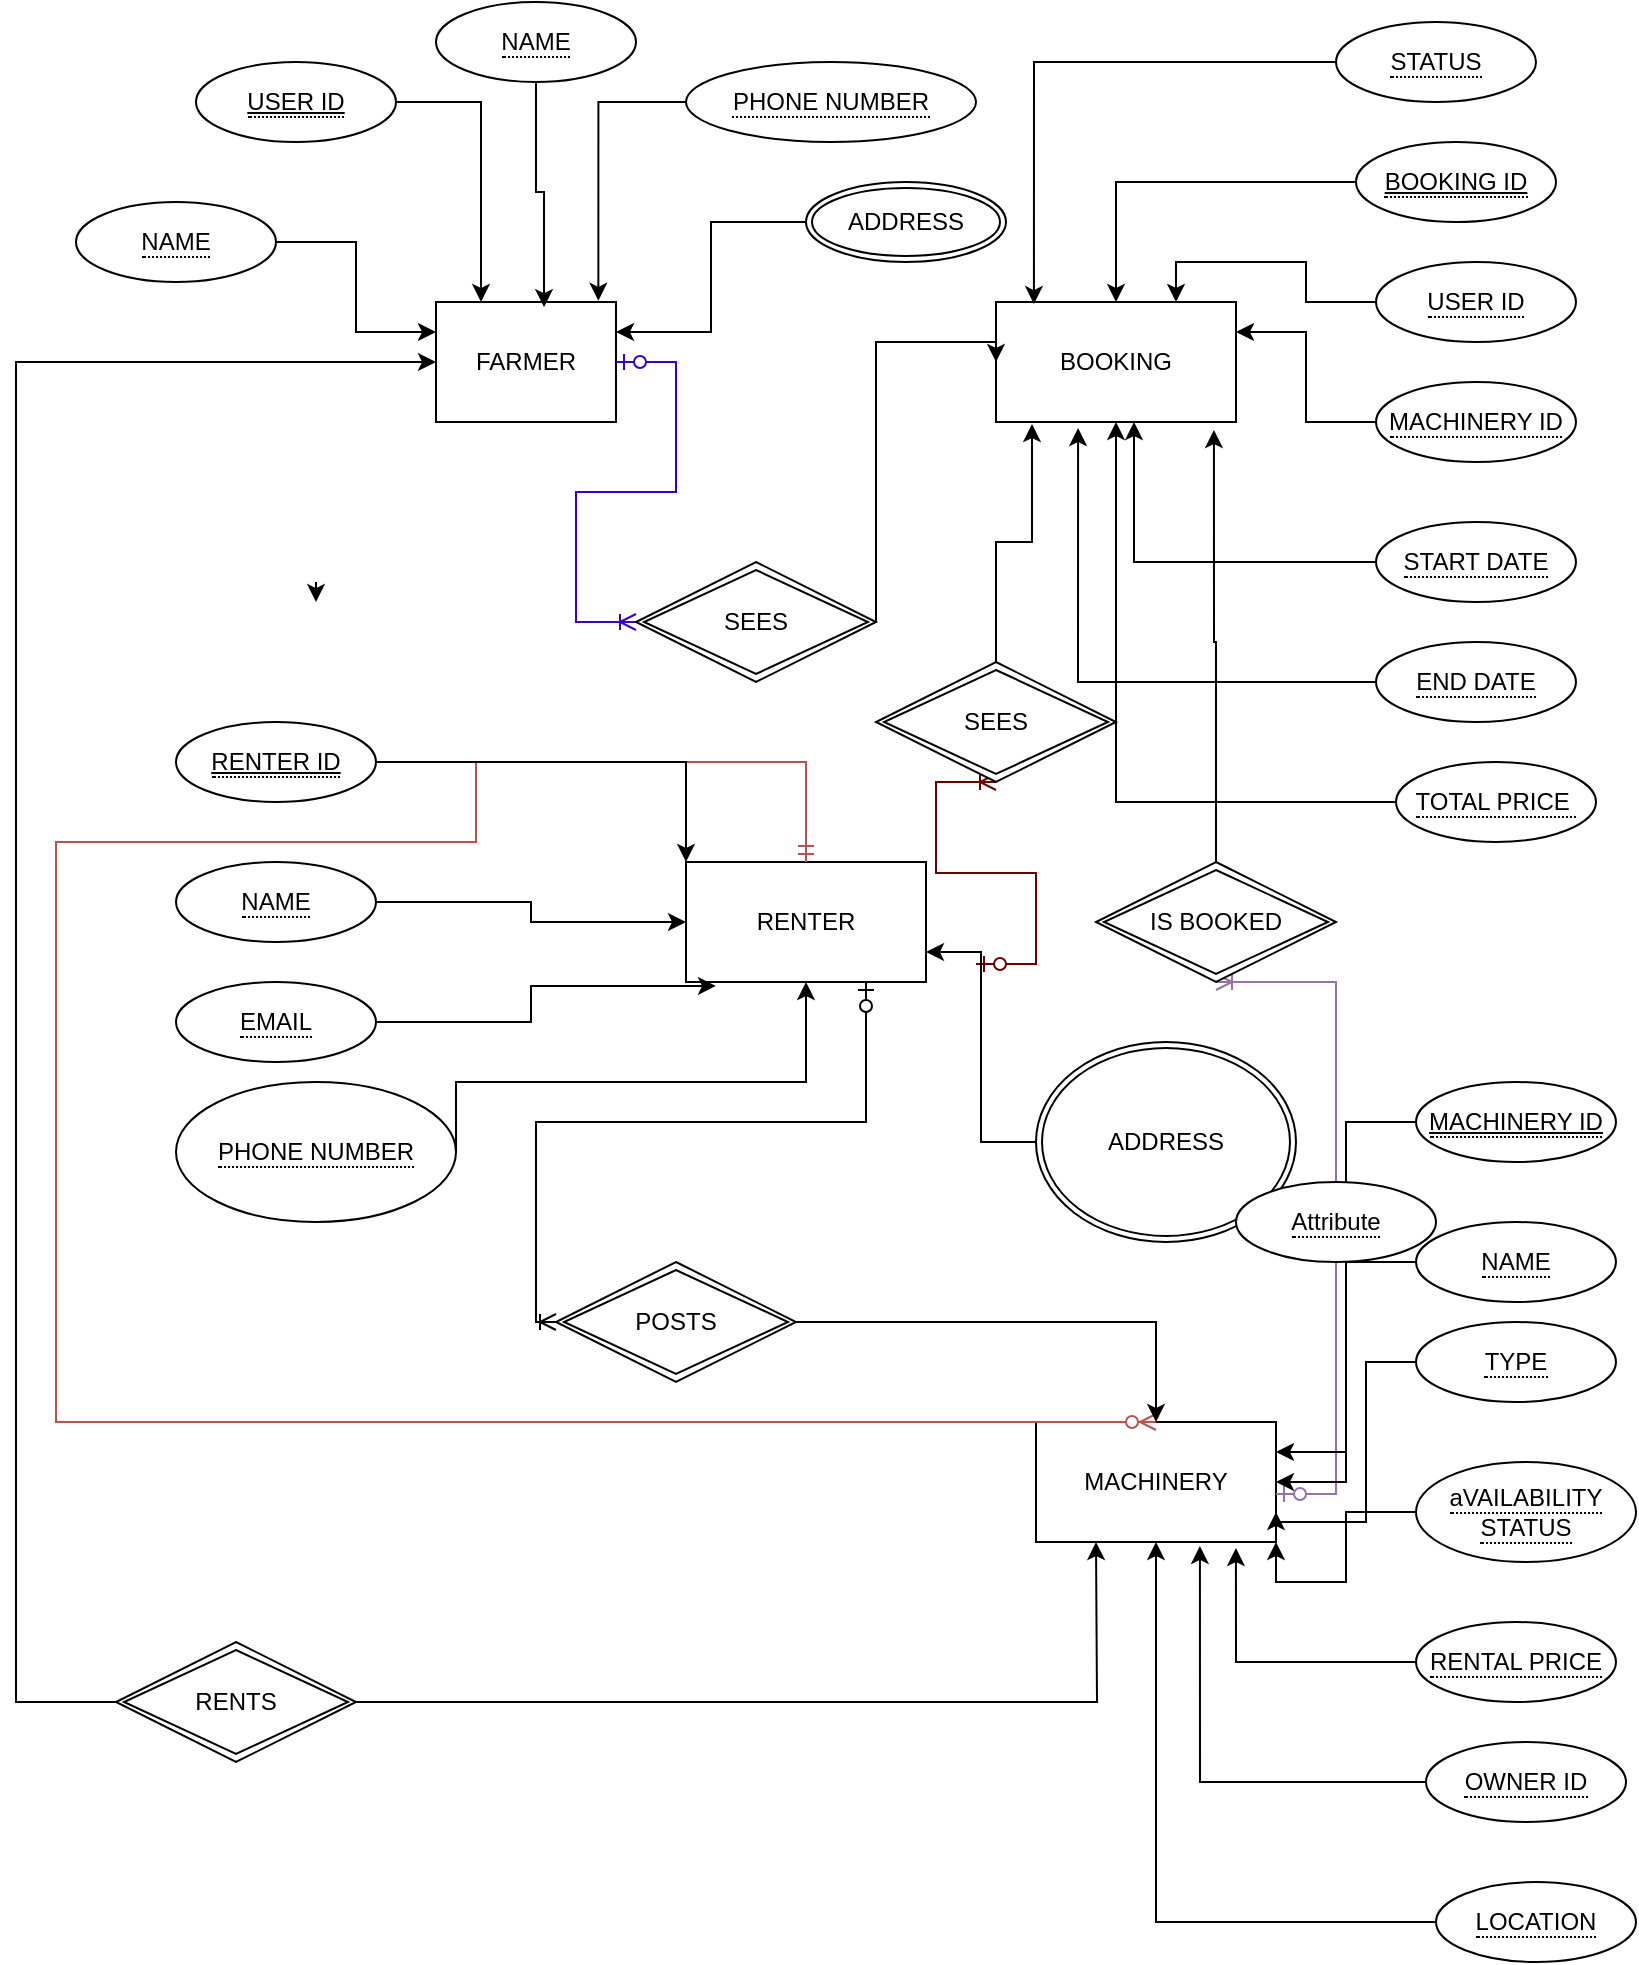 <mxfile version="22.1.7" type="github">
  <diagram name="Page-1" id="EcDIJMF_Nju_LaPbennM">
    <mxGraphModel dx="1434" dy="826" grid="1" gridSize="10" guides="1" tooltips="1" connect="1" arrows="1" fold="1" page="1" pageScale="1" pageWidth="850" pageHeight="1100" math="0" shadow="0">
      <root>
        <mxCell id="0" />
        <mxCell id="1" parent="0" />
        <mxCell id="4fLD_rxGD27fRzWUJyaD-2" value="MACHINERY" style="rounded=0;whiteSpace=wrap;html=1;" parent="1" vertex="1">
          <mxGeometry x="540" y="720" width="120" height="60" as="geometry" />
        </mxCell>
        <mxCell id="4fLD_rxGD27fRzWUJyaD-3" value="BOOKING" style="rounded=0;whiteSpace=wrap;html=1;" parent="1" vertex="1">
          <mxGeometry x="520" y="160" width="120" height="60" as="geometry" />
        </mxCell>
        <mxCell id="4fLD_rxGD27fRzWUJyaD-4" value="RENTER" style="rounded=0;whiteSpace=wrap;html=1;" parent="1" vertex="1">
          <mxGeometry x="365" y="440" width="120" height="60" as="geometry" />
        </mxCell>
        <mxCell id="4fLD_rxGD27fRzWUJyaD-5" value="FARMER" style="rounded=0;whiteSpace=wrap;html=1;" parent="1" vertex="1">
          <mxGeometry x="240" y="160" width="90" height="60" as="geometry" />
        </mxCell>
        <mxCell id="4fLD_rxGD27fRzWUJyaD-6" style="edgeStyle=orthogonalEdgeStyle;rounded=0;orthogonalLoop=1;jettySize=auto;html=1;exitX=0.75;exitY=0;exitDx=0;exitDy=0;entryX=0.75;entryY=0.167;entryDx=0;entryDy=0;entryPerimeter=0;" parent="1" edge="1">
          <mxGeometry relative="1" as="geometry">
            <mxPoint x="180" y="300" as="sourcePoint" />
            <mxPoint x="180" y="310.02" as="targetPoint" />
          </mxGeometry>
        </mxCell>
        <mxCell id="4fLD_rxGD27fRzWUJyaD-7" value="" style="edgeStyle=entityRelationEdgeStyle;fontSize=12;html=1;endArrow=ERoneToMany;startArrow=ERzeroToOne;rounded=0;exitX=1;exitY=0.5;exitDx=0;exitDy=0;fillColor=#a20025;strokeColor=#6F0000;entryX=0.5;entryY=1;entryDx=0;entryDy=0;" parent="1" target="fcJTIUvBW5ueYKlXeKj1-57" edge="1">
          <mxGeometry width="100" height="100" relative="1" as="geometry">
            <mxPoint x="510" y="491.02" as="sourcePoint" />
            <mxPoint x="537.96" y="410" as="targetPoint" />
            <Array as="points">
              <mxPoint x="375" y="491.02" />
              <mxPoint x="595" y="421.02" />
              <mxPoint x="545" y="461.02" />
              <mxPoint x="525" y="441.02" />
            </Array>
          </mxGeometry>
        </mxCell>
        <mxCell id="4fLD_rxGD27fRzWUJyaD-8" value="" style="edgeStyle=entityRelationEdgeStyle;fontSize=12;html=1;endArrow=ERoneToMany;startArrow=ERzeroToOne;rounded=0;exitX=1;exitY=0.5;exitDx=0;exitDy=0;fillColor=#6a00ff;strokeColor=#3700CC;entryX=0;entryY=0.5;entryDx=0;entryDy=0;" parent="1" target="fcJTIUvBW5ueYKlXeKj1-51" edge="1">
          <mxGeometry width="100" height="100" relative="1" as="geometry">
            <mxPoint x="330" y="190" as="sourcePoint" />
            <mxPoint x="300" y="290" as="targetPoint" />
            <Array as="points">
              <mxPoint x="250" y="250" />
            </Array>
          </mxGeometry>
        </mxCell>
        <mxCell id="4fLD_rxGD27fRzWUJyaD-9" value="" style="edgeStyle=entityRelationEdgeStyle;fontSize=12;html=1;endArrow=ERoneToMany;startArrow=ERzeroToOne;rounded=0;exitX=0.5;exitY=0;exitDx=0;exitDy=0;fillColor=#e1d5e7;strokeColor=#9673a6;entryX=0.5;entryY=1;entryDx=0;entryDy=0;" parent="1" target="fcJTIUvBW5ueYKlXeKj1-55" edge="1">
          <mxGeometry width="100" height="100" relative="1" as="geometry">
            <mxPoint x="660" y="755.98" as="sourcePoint" />
            <mxPoint x="640" y="205" as="targetPoint" />
            <Array as="points">
              <mxPoint x="550" y="585.98" />
              <mxPoint x="690" y="585.98" />
              <mxPoint x="550" y="585.98" />
              <mxPoint x="790" y="605.98" />
              <mxPoint x="669" y="435.98" />
              <mxPoint x="770" y="515.98" />
            </Array>
          </mxGeometry>
        </mxCell>
        <mxCell id="4fLD_rxGD27fRzWUJyaD-12" value="" style="edgeStyle=orthogonalEdgeStyle;fontSize=12;html=1;endArrow=ERoneToMany;startArrow=ERzeroToOne;rounded=0;exitX=0.75;exitY=1;exitDx=0;exitDy=0;entryX=0;entryY=0.5;entryDx=0;entryDy=0;" parent="1" source="4fLD_rxGD27fRzWUJyaD-4" edge="1" target="fcJTIUvBW5ueYKlXeKj1-53">
          <mxGeometry width="100" height="100" relative="1" as="geometry">
            <mxPoint x="442.5" y="570" as="sourcePoint" />
            <mxPoint x="287.5" y="750" as="targetPoint" />
          </mxGeometry>
        </mxCell>
        <mxCell id="4fLD_rxGD27fRzWUJyaD-20" value="" style="edgeStyle=orthogonalEdgeStyle;fontSize=12;html=1;endArrow=ERzeroToMany;startArrow=ERmandOne;rounded=0;exitX=0.5;exitY=0;exitDx=0;exitDy=0;entryX=0.5;entryY=0;entryDx=0;entryDy=0;fillColor=#f8cecc;strokeColor=#b85450;" parent="1" source="4fLD_rxGD27fRzWUJyaD-4" target="4fLD_rxGD27fRzWUJyaD-2" edge="1">
          <mxGeometry width="100" height="100" relative="1" as="geometry">
            <mxPoint x="70" y="470" as="sourcePoint" />
            <mxPoint x="480" y="840" as="targetPoint" />
            <Array as="points">
              <mxPoint x="425" y="390" />
              <mxPoint x="260" y="390" />
              <mxPoint x="260" y="430" />
              <mxPoint x="50" y="430" />
              <mxPoint x="50" y="720" />
            </Array>
          </mxGeometry>
        </mxCell>
        <mxCell id="4fLD_rxGD27fRzWUJyaD-21" value="&lt;span style=&quot;border-bottom: 1px dotted&quot;&gt;NAME&lt;/span&gt;" style="ellipse;whiteSpace=wrap;html=1;align=center;" parent="1" vertex="1">
          <mxGeometry x="240" y="10" width="100" height="40" as="geometry" />
        </mxCell>
        <mxCell id="4fLD_rxGD27fRzWUJyaD-22" style="edgeStyle=orthogonalEdgeStyle;rounded=0;orthogonalLoop=1;jettySize=auto;html=1;entryX=0.6;entryY=0.043;entryDx=0;entryDy=0;entryPerimeter=0;" parent="1" source="4fLD_rxGD27fRzWUJyaD-21" target="4fLD_rxGD27fRzWUJyaD-5" edge="1">
          <mxGeometry relative="1" as="geometry" />
        </mxCell>
        <mxCell id="4fLD_rxGD27fRzWUJyaD-23" value="&lt;span style=&quot;border-bottom: 1px dotted&quot;&gt;PHONE NUMBER&lt;/span&gt;" style="ellipse;whiteSpace=wrap;html=1;align=center;" parent="1" vertex="1">
          <mxGeometry x="365" y="40" width="145" height="40" as="geometry" />
        </mxCell>
        <mxCell id="4fLD_rxGD27fRzWUJyaD-26" style="edgeStyle=orthogonalEdgeStyle;rounded=0;orthogonalLoop=1;jettySize=auto;html=1;entryX=0.25;entryY=0;entryDx=0;entryDy=0;" parent="1" source="4fLD_rxGD27fRzWUJyaD-25" target="4fLD_rxGD27fRzWUJyaD-5" edge="1">
          <mxGeometry relative="1" as="geometry" />
        </mxCell>
        <mxCell id="4fLD_rxGD27fRzWUJyaD-25" value="&lt;span style=&quot;border-bottom: 1px dotted&quot;&gt;&lt;u&gt;USER ID&lt;/u&gt;&lt;/span&gt;" style="ellipse;whiteSpace=wrap;html=1;align=center;" parent="1" vertex="1">
          <mxGeometry x="120" y="40" width="100" height="40" as="geometry" />
        </mxCell>
        <mxCell id="4fLD_rxGD27fRzWUJyaD-27" style="edgeStyle=orthogonalEdgeStyle;rounded=0;orthogonalLoop=1;jettySize=auto;html=1;entryX=0.902;entryY=-0.01;entryDx=0;entryDy=0;entryPerimeter=0;" parent="1" source="4fLD_rxGD27fRzWUJyaD-23" target="4fLD_rxGD27fRzWUJyaD-5" edge="1">
          <mxGeometry relative="1" as="geometry" />
        </mxCell>
        <mxCell id="4fLD_rxGD27fRzWUJyaD-33" style="edgeStyle=orthogonalEdgeStyle;rounded=0;orthogonalLoop=1;jettySize=auto;html=1;entryX=1;entryY=0.25;entryDx=0;entryDy=0;" parent="1" source="4fLD_rxGD27fRzWUJyaD-30" target="4fLD_rxGD27fRzWUJyaD-5" edge="1">
          <mxGeometry relative="1" as="geometry" />
        </mxCell>
        <mxCell id="4fLD_rxGD27fRzWUJyaD-30" value="ADDRESS" style="ellipse;shape=doubleEllipse;margin=3;whiteSpace=wrap;html=1;align=center;" parent="1" vertex="1">
          <mxGeometry x="425" y="100" width="100" height="40" as="geometry" />
        </mxCell>
        <mxCell id="fcJTIUvBW5ueYKlXeKj1-8" style="edgeStyle=orthogonalEdgeStyle;rounded=0;orthogonalLoop=1;jettySize=auto;html=1;entryX=0;entryY=0.5;entryDx=0;entryDy=0;" edge="1" parent="1" source="fcJTIUvBW5ueYKlXeKj1-1" target="4fLD_rxGD27fRzWUJyaD-4">
          <mxGeometry relative="1" as="geometry" />
        </mxCell>
        <mxCell id="fcJTIUvBW5ueYKlXeKj1-1" value="&lt;span style=&quot;border-bottom: 1px dotted&quot;&gt;NAME&lt;/span&gt;" style="ellipse;whiteSpace=wrap;html=1;align=center;" vertex="1" parent="1">
          <mxGeometry x="110" y="440" width="100" height="40" as="geometry" />
        </mxCell>
        <mxCell id="fcJTIUvBW5ueYKlXeKj1-9" style="edgeStyle=orthogonalEdgeStyle;rounded=0;orthogonalLoop=1;jettySize=auto;html=1;entryX=0;entryY=0;entryDx=0;entryDy=0;" edge="1" parent="1" source="fcJTIUvBW5ueYKlXeKj1-2" target="4fLD_rxGD27fRzWUJyaD-4">
          <mxGeometry relative="1" as="geometry" />
        </mxCell>
        <mxCell id="fcJTIUvBW5ueYKlXeKj1-2" value="&lt;span style=&quot;border-bottom: 1px dotted&quot;&gt;&lt;u&gt;RENTER ID&lt;/u&gt;&lt;/span&gt;" style="ellipse;whiteSpace=wrap;html=1;align=center;" vertex="1" parent="1">
          <mxGeometry x="110" y="370" width="100" height="40" as="geometry" />
        </mxCell>
        <mxCell id="fcJTIUvBW5ueYKlXeKj1-3" value="&lt;span style=&quot;border-bottom: 1px dotted&quot;&gt;EMAIL&lt;/span&gt;" style="ellipse;whiteSpace=wrap;html=1;align=center;" vertex="1" parent="1">
          <mxGeometry x="110" y="500" width="100" height="40" as="geometry" />
        </mxCell>
        <mxCell id="fcJTIUvBW5ueYKlXeKj1-5" style="edgeStyle=orthogonalEdgeStyle;rounded=0;orthogonalLoop=1;jettySize=auto;html=1;exitX=1;exitY=0.5;exitDx=0;exitDy=0;" edge="1" parent="1" source="fcJTIUvBW5ueYKlXeKj1-4" target="4fLD_rxGD27fRzWUJyaD-4">
          <mxGeometry relative="1" as="geometry">
            <Array as="points">
              <mxPoint x="250" y="550" />
              <mxPoint x="425" y="550" />
            </Array>
          </mxGeometry>
        </mxCell>
        <mxCell id="fcJTIUvBW5ueYKlXeKj1-4" value="&lt;span style=&quot;border-bottom: 1px dotted&quot;&gt;PHONE NUMBER&lt;/span&gt;" style="ellipse;whiteSpace=wrap;html=1;align=center;" vertex="1" parent="1">
          <mxGeometry x="110" y="550" width="140" height="70" as="geometry" />
        </mxCell>
        <mxCell id="fcJTIUvBW5ueYKlXeKj1-7" style="edgeStyle=orthogonalEdgeStyle;rounded=0;orthogonalLoop=1;jettySize=auto;html=1;entryX=0.125;entryY=1.033;entryDx=0;entryDy=0;entryPerimeter=0;" edge="1" parent="1" source="fcJTIUvBW5ueYKlXeKj1-3" target="4fLD_rxGD27fRzWUJyaD-4">
          <mxGeometry relative="1" as="geometry" />
        </mxCell>
        <mxCell id="fcJTIUvBW5ueYKlXeKj1-13" style="edgeStyle=orthogonalEdgeStyle;rounded=0;orthogonalLoop=1;jettySize=auto;html=1;entryX=1;entryY=0.75;entryDx=0;entryDy=0;" edge="1" parent="1" source="fcJTIUvBW5ueYKlXeKj1-12" target="4fLD_rxGD27fRzWUJyaD-4">
          <mxGeometry relative="1" as="geometry" />
        </mxCell>
        <mxCell id="fcJTIUvBW5ueYKlXeKj1-12" value="ADDRESS" style="ellipse;shape=doubleEllipse;margin=3;whiteSpace=wrap;html=1;align=center;" vertex="1" parent="1">
          <mxGeometry x="540" y="530" width="130" height="100" as="geometry" />
        </mxCell>
        <mxCell id="fcJTIUvBW5ueYKlXeKj1-16" style="edgeStyle=orthogonalEdgeStyle;rounded=0;orthogonalLoop=1;jettySize=auto;html=1;entryX=0;entryY=0.25;entryDx=0;entryDy=0;" edge="1" parent="1" source="fcJTIUvBW5ueYKlXeKj1-14" target="4fLD_rxGD27fRzWUJyaD-5">
          <mxGeometry relative="1" as="geometry" />
        </mxCell>
        <mxCell id="fcJTIUvBW5ueYKlXeKj1-14" value="&lt;span style=&quot;border-bottom: 1px dotted&quot;&gt;NAME&lt;/span&gt;" style="ellipse;whiteSpace=wrap;html=1;align=center;" vertex="1" parent="1">
          <mxGeometry x="60" y="110" width="100" height="40" as="geometry" />
        </mxCell>
        <mxCell id="fcJTIUvBW5ueYKlXeKj1-20" style="edgeStyle=orthogonalEdgeStyle;rounded=0;orthogonalLoop=1;jettySize=auto;html=1;entryX=0.75;entryY=0;entryDx=0;entryDy=0;" edge="1" parent="1" source="fcJTIUvBW5ueYKlXeKj1-17" target="4fLD_rxGD27fRzWUJyaD-3">
          <mxGeometry relative="1" as="geometry" />
        </mxCell>
        <mxCell id="fcJTIUvBW5ueYKlXeKj1-17" value="&lt;span style=&quot;border-bottom: 1px dotted&quot;&gt;USER ID&lt;/span&gt;" style="ellipse;whiteSpace=wrap;html=1;align=center;" vertex="1" parent="1">
          <mxGeometry x="710" y="140" width="100" height="40" as="geometry" />
        </mxCell>
        <mxCell id="fcJTIUvBW5ueYKlXeKj1-19" style="edgeStyle=orthogonalEdgeStyle;rounded=0;orthogonalLoop=1;jettySize=auto;html=1;" edge="1" parent="1" source="fcJTIUvBW5ueYKlXeKj1-18" target="4fLD_rxGD27fRzWUJyaD-3">
          <mxGeometry relative="1" as="geometry" />
        </mxCell>
        <mxCell id="fcJTIUvBW5ueYKlXeKj1-18" value="&lt;span style=&quot;border-bottom: 1px dotted&quot;&gt;&lt;u&gt;BOOKING ID&lt;/u&gt;&lt;/span&gt;" style="ellipse;whiteSpace=wrap;html=1;align=center;" vertex="1" parent="1">
          <mxGeometry x="700" y="80" width="100" height="40" as="geometry" />
        </mxCell>
        <mxCell id="fcJTIUvBW5ueYKlXeKj1-22" style="edgeStyle=orthogonalEdgeStyle;rounded=0;orthogonalLoop=1;jettySize=auto;html=1;entryX=1;entryY=0.25;entryDx=0;entryDy=0;" edge="1" parent="1" source="fcJTIUvBW5ueYKlXeKj1-21" target="4fLD_rxGD27fRzWUJyaD-3">
          <mxGeometry relative="1" as="geometry" />
        </mxCell>
        <mxCell id="fcJTIUvBW5ueYKlXeKj1-21" value="&lt;span style=&quot;border-bottom: 1px dotted&quot;&gt;MACHINERY ID&lt;/span&gt;" style="ellipse;whiteSpace=wrap;html=1;align=center;" vertex="1" parent="1">
          <mxGeometry x="710" y="200" width="100" height="40" as="geometry" />
        </mxCell>
        <mxCell id="fcJTIUvBW5ueYKlXeKj1-23" value="&lt;span style=&quot;border-bottom: 1px dotted&quot;&gt;START DATE&lt;/span&gt;" style="ellipse;whiteSpace=wrap;html=1;align=center;" vertex="1" parent="1">
          <mxGeometry x="710" y="270" width="100" height="40" as="geometry" />
        </mxCell>
        <mxCell id="fcJTIUvBW5ueYKlXeKj1-24" style="edgeStyle=orthogonalEdgeStyle;rounded=0;orthogonalLoop=1;jettySize=auto;html=1;entryX=0.575;entryY=1;entryDx=0;entryDy=0;entryPerimeter=0;" edge="1" parent="1" source="fcJTIUvBW5ueYKlXeKj1-23" target="4fLD_rxGD27fRzWUJyaD-3">
          <mxGeometry relative="1" as="geometry" />
        </mxCell>
        <mxCell id="fcJTIUvBW5ueYKlXeKj1-25" value="&lt;span style=&quot;border-bottom: 1px dotted&quot;&gt;END DATE&lt;/span&gt;" style="ellipse;whiteSpace=wrap;html=1;align=center;" vertex="1" parent="1">
          <mxGeometry x="710" y="330" width="100" height="40" as="geometry" />
        </mxCell>
        <mxCell id="fcJTIUvBW5ueYKlXeKj1-26" style="edgeStyle=orthogonalEdgeStyle;rounded=0;orthogonalLoop=1;jettySize=auto;html=1;entryX=0.342;entryY=1.05;entryDx=0;entryDy=0;entryPerimeter=0;" edge="1" parent="1" source="fcJTIUvBW5ueYKlXeKj1-25" target="4fLD_rxGD27fRzWUJyaD-3">
          <mxGeometry relative="1" as="geometry" />
        </mxCell>
        <mxCell id="fcJTIUvBW5ueYKlXeKj1-28" style="edgeStyle=orthogonalEdgeStyle;rounded=0;orthogonalLoop=1;jettySize=auto;html=1;" edge="1" parent="1" source="fcJTIUvBW5ueYKlXeKj1-27" target="4fLD_rxGD27fRzWUJyaD-3">
          <mxGeometry relative="1" as="geometry" />
        </mxCell>
        <mxCell id="fcJTIUvBW5ueYKlXeKj1-27" value="&lt;span style=&quot;border-bottom: 1px dotted&quot;&gt;TOTAL PRICE&amp;nbsp;&lt;/span&gt;" style="ellipse;whiteSpace=wrap;html=1;align=center;" vertex="1" parent="1">
          <mxGeometry x="720" y="390" width="100" height="40" as="geometry" />
        </mxCell>
        <mxCell id="fcJTIUvBW5ueYKlXeKj1-29" value="&lt;span style=&quot;border-bottom: 1px dotted&quot;&gt;STATUS&lt;/span&gt;" style="ellipse;whiteSpace=wrap;html=1;align=center;" vertex="1" parent="1">
          <mxGeometry x="690" y="20" width="100" height="40" as="geometry" />
        </mxCell>
        <mxCell id="fcJTIUvBW5ueYKlXeKj1-30" style="edgeStyle=orthogonalEdgeStyle;rounded=0;orthogonalLoop=1;jettySize=auto;html=1;entryX=0.158;entryY=0.017;entryDx=0;entryDy=0;entryPerimeter=0;" edge="1" parent="1" source="fcJTIUvBW5ueYKlXeKj1-29" target="4fLD_rxGD27fRzWUJyaD-3">
          <mxGeometry relative="1" as="geometry" />
        </mxCell>
        <mxCell id="fcJTIUvBW5ueYKlXeKj1-36" style="edgeStyle=orthogonalEdgeStyle;rounded=0;orthogonalLoop=1;jettySize=auto;html=1;entryX=1;entryY=0.25;entryDx=0;entryDy=0;" edge="1" parent="1" source="fcJTIUvBW5ueYKlXeKj1-31" target="4fLD_rxGD27fRzWUJyaD-2">
          <mxGeometry relative="1" as="geometry" />
        </mxCell>
        <mxCell id="fcJTIUvBW5ueYKlXeKj1-31" value="&lt;span style=&quot;border-bottom: 1px dotted&quot;&gt;&lt;u&gt;MACHINERY ID&lt;/u&gt;&lt;/span&gt;" style="ellipse;whiteSpace=wrap;html=1;align=center;" vertex="1" parent="1">
          <mxGeometry x="730" y="550" width="100" height="40" as="geometry" />
        </mxCell>
        <mxCell id="fcJTIUvBW5ueYKlXeKj1-37" style="edgeStyle=orthogonalEdgeStyle;rounded=0;orthogonalLoop=1;jettySize=auto;html=1;entryX=1;entryY=0.5;entryDx=0;entryDy=0;" edge="1" parent="1" source="fcJTIUvBW5ueYKlXeKj1-32" target="4fLD_rxGD27fRzWUJyaD-2">
          <mxGeometry relative="1" as="geometry" />
        </mxCell>
        <mxCell id="fcJTIUvBW5ueYKlXeKj1-32" value="&lt;span style=&quot;border-bottom: 1px dotted&quot;&gt;NAME&lt;/span&gt;" style="ellipse;whiteSpace=wrap;html=1;align=center;" vertex="1" parent="1">
          <mxGeometry x="730" y="620" width="100" height="40" as="geometry" />
        </mxCell>
        <mxCell id="fcJTIUvBW5ueYKlXeKj1-38" style="edgeStyle=orthogonalEdgeStyle;rounded=0;orthogonalLoop=1;jettySize=auto;html=1;entryX=1;entryY=0.75;entryDx=0;entryDy=0;" edge="1" parent="1" source="fcJTIUvBW5ueYKlXeKj1-33" target="4fLD_rxGD27fRzWUJyaD-2">
          <mxGeometry relative="1" as="geometry">
            <Array as="points">
              <mxPoint x="705" y="690" />
              <mxPoint x="705" y="770" />
              <mxPoint x="660" y="770" />
            </Array>
          </mxGeometry>
        </mxCell>
        <mxCell id="fcJTIUvBW5ueYKlXeKj1-33" value="&lt;span style=&quot;border-bottom: 1px dotted&quot;&gt;TYPE&lt;/span&gt;" style="ellipse;whiteSpace=wrap;html=1;align=center;" vertex="1" parent="1">
          <mxGeometry x="730" y="670" width="100" height="40" as="geometry" />
        </mxCell>
        <mxCell id="fcJTIUvBW5ueYKlXeKj1-39" style="edgeStyle=orthogonalEdgeStyle;rounded=0;orthogonalLoop=1;jettySize=auto;html=1;entryX=1;entryY=1;entryDx=0;entryDy=0;" edge="1" parent="1" source="fcJTIUvBW5ueYKlXeKj1-34" target="4fLD_rxGD27fRzWUJyaD-2">
          <mxGeometry relative="1" as="geometry" />
        </mxCell>
        <mxCell id="fcJTIUvBW5ueYKlXeKj1-34" value="&lt;span style=&quot;border-bottom: 1px dotted&quot;&gt;aVAILABILITY STATUS&lt;/span&gt;" style="ellipse;whiteSpace=wrap;html=1;align=center;" vertex="1" parent="1">
          <mxGeometry x="730" y="740" width="110" height="50" as="geometry" />
        </mxCell>
        <mxCell id="fcJTIUvBW5ueYKlXeKj1-41" value="&lt;span style=&quot;border-bottom: 1px dotted&quot;&gt;RENTAL PRICE&lt;/span&gt;" style="ellipse;whiteSpace=wrap;html=1;align=center;" vertex="1" parent="1">
          <mxGeometry x="730" y="820" width="100" height="40" as="geometry" />
        </mxCell>
        <mxCell id="fcJTIUvBW5ueYKlXeKj1-42" style="edgeStyle=orthogonalEdgeStyle;rounded=0;orthogonalLoop=1;jettySize=auto;html=1;entryX=0.833;entryY=1.05;entryDx=0;entryDy=0;entryPerimeter=0;" edge="1" parent="1" source="fcJTIUvBW5ueYKlXeKj1-41" target="4fLD_rxGD27fRzWUJyaD-2">
          <mxGeometry relative="1" as="geometry" />
        </mxCell>
        <mxCell id="fcJTIUvBW5ueYKlXeKj1-43" value="&lt;span style=&quot;border-bottom: 1px dotted&quot;&gt;OWNER ID&lt;/span&gt;" style="ellipse;whiteSpace=wrap;html=1;align=center;" vertex="1" parent="1">
          <mxGeometry x="735" y="880" width="100" height="40" as="geometry" />
        </mxCell>
        <mxCell id="fcJTIUvBW5ueYKlXeKj1-44" style="edgeStyle=orthogonalEdgeStyle;rounded=0;orthogonalLoop=1;jettySize=auto;html=1;entryX=0.683;entryY=1.033;entryDx=0;entryDy=0;entryPerimeter=0;" edge="1" parent="1" source="fcJTIUvBW5ueYKlXeKj1-43" target="4fLD_rxGD27fRzWUJyaD-2">
          <mxGeometry relative="1" as="geometry" />
        </mxCell>
        <mxCell id="fcJTIUvBW5ueYKlXeKj1-45" value="&lt;span style=&quot;border-bottom: 1px dotted&quot;&gt;Attribute&lt;/span&gt;" style="ellipse;whiteSpace=wrap;html=1;align=center;" vertex="1" parent="1">
          <mxGeometry x="640" y="600" width="100" height="40" as="geometry" />
        </mxCell>
        <mxCell id="fcJTIUvBW5ueYKlXeKj1-47" style="edgeStyle=orthogonalEdgeStyle;rounded=0;orthogonalLoop=1;jettySize=auto;html=1;entryX=0.5;entryY=1;entryDx=0;entryDy=0;" edge="1" parent="1" source="fcJTIUvBW5ueYKlXeKj1-46" target="4fLD_rxGD27fRzWUJyaD-2">
          <mxGeometry relative="1" as="geometry" />
        </mxCell>
        <mxCell id="fcJTIUvBW5ueYKlXeKj1-46" value="&lt;span style=&quot;border-bottom: 1px dotted&quot;&gt;LOCATION&lt;/span&gt;" style="ellipse;whiteSpace=wrap;html=1;align=center;" vertex="1" parent="1">
          <mxGeometry x="740" y="950" width="100" height="40" as="geometry" />
        </mxCell>
        <mxCell id="fcJTIUvBW5ueYKlXeKj1-49" style="edgeStyle=orthogonalEdgeStyle;rounded=0;orthogonalLoop=1;jettySize=auto;html=1;exitX=1;exitY=0.5;exitDx=0;exitDy=0;" edge="1" parent="1" source="fcJTIUvBW5ueYKlXeKj1-48">
          <mxGeometry relative="1" as="geometry">
            <mxPoint x="220" y="850" as="sourcePoint" />
            <mxPoint x="570" y="780" as="targetPoint" />
          </mxGeometry>
        </mxCell>
        <mxCell id="fcJTIUvBW5ueYKlXeKj1-50" style="edgeStyle=elbowEdgeStyle;rounded=0;orthogonalLoop=1;jettySize=auto;html=1;entryX=-0.056;entryY=0.633;entryDx=0;entryDy=0;exitX=0;exitY=0.5;exitDx=0;exitDy=0;entryPerimeter=0;" edge="1" parent="1" source="fcJTIUvBW5ueYKlXeKj1-48">
          <mxGeometry relative="1" as="geometry">
            <mxPoint x="85.04" y="852.02" as="sourcePoint" />
            <mxPoint x="240.0" y="190.0" as="targetPoint" />
            <Array as="points">
              <mxPoint x="30" y="530" />
            </Array>
          </mxGeometry>
        </mxCell>
        <mxCell id="fcJTIUvBW5ueYKlXeKj1-48" value="RENTS" style="shape=rhombus;double=1;perimeter=rhombusPerimeter;whiteSpace=wrap;html=1;align=center;" vertex="1" parent="1">
          <mxGeometry x="80" y="830" width="120" height="60" as="geometry" />
        </mxCell>
        <mxCell id="fcJTIUvBW5ueYKlXeKj1-52" style="edgeStyle=orthogonalEdgeStyle;rounded=0;orthogonalLoop=1;jettySize=auto;html=1;entryX=0;entryY=0.5;entryDx=0;entryDy=0;" edge="1" parent="1" source="fcJTIUvBW5ueYKlXeKj1-51" target="4fLD_rxGD27fRzWUJyaD-3">
          <mxGeometry relative="1" as="geometry">
            <Array as="points">
              <mxPoint x="460" y="290" />
              <mxPoint x="460" y="180" />
              <mxPoint x="520" y="180" />
            </Array>
          </mxGeometry>
        </mxCell>
        <mxCell id="fcJTIUvBW5ueYKlXeKj1-51" value="SEES" style="shape=rhombus;double=1;perimeter=rhombusPerimeter;whiteSpace=wrap;html=1;align=center;" vertex="1" parent="1">
          <mxGeometry x="340" y="290" width="120" height="60" as="geometry" />
        </mxCell>
        <mxCell id="fcJTIUvBW5ueYKlXeKj1-54" style="edgeStyle=orthogonalEdgeStyle;rounded=0;orthogonalLoop=1;jettySize=auto;html=1;entryX=0.5;entryY=0;entryDx=0;entryDy=0;" edge="1" parent="1" source="fcJTIUvBW5ueYKlXeKj1-53" target="4fLD_rxGD27fRzWUJyaD-2">
          <mxGeometry relative="1" as="geometry" />
        </mxCell>
        <mxCell id="fcJTIUvBW5ueYKlXeKj1-53" value="POSTS" style="shape=rhombus;double=1;perimeter=rhombusPerimeter;whiteSpace=wrap;html=1;align=center;" vertex="1" parent="1">
          <mxGeometry x="300" y="640" width="120" height="60" as="geometry" />
        </mxCell>
        <mxCell id="fcJTIUvBW5ueYKlXeKj1-55" value="IS BOOKED" style="shape=rhombus;double=1;perimeter=rhombusPerimeter;whiteSpace=wrap;html=1;align=center;" vertex="1" parent="1">
          <mxGeometry x="570" y="440" width="120" height="60" as="geometry" />
        </mxCell>
        <mxCell id="fcJTIUvBW5ueYKlXeKj1-56" style="edgeStyle=orthogonalEdgeStyle;rounded=0;orthogonalLoop=1;jettySize=auto;html=1;entryX=0.908;entryY=1.067;entryDx=0;entryDy=0;entryPerimeter=0;" edge="1" parent="1" source="fcJTIUvBW5ueYKlXeKj1-55" target="4fLD_rxGD27fRzWUJyaD-3">
          <mxGeometry relative="1" as="geometry" />
        </mxCell>
        <mxCell id="fcJTIUvBW5ueYKlXeKj1-57" value="SEES" style="shape=rhombus;double=1;perimeter=rhombusPerimeter;whiteSpace=wrap;html=1;align=center;" vertex="1" parent="1">
          <mxGeometry x="460" y="340" width="120" height="60" as="geometry" />
        </mxCell>
        <mxCell id="fcJTIUvBW5ueYKlXeKj1-58" style="edgeStyle=orthogonalEdgeStyle;rounded=0;orthogonalLoop=1;jettySize=auto;html=1;entryX=0.15;entryY=1.017;entryDx=0;entryDy=0;entryPerimeter=0;" edge="1" parent="1" source="fcJTIUvBW5ueYKlXeKj1-57" target="4fLD_rxGD27fRzWUJyaD-3">
          <mxGeometry relative="1" as="geometry" />
        </mxCell>
      </root>
    </mxGraphModel>
  </diagram>
</mxfile>

